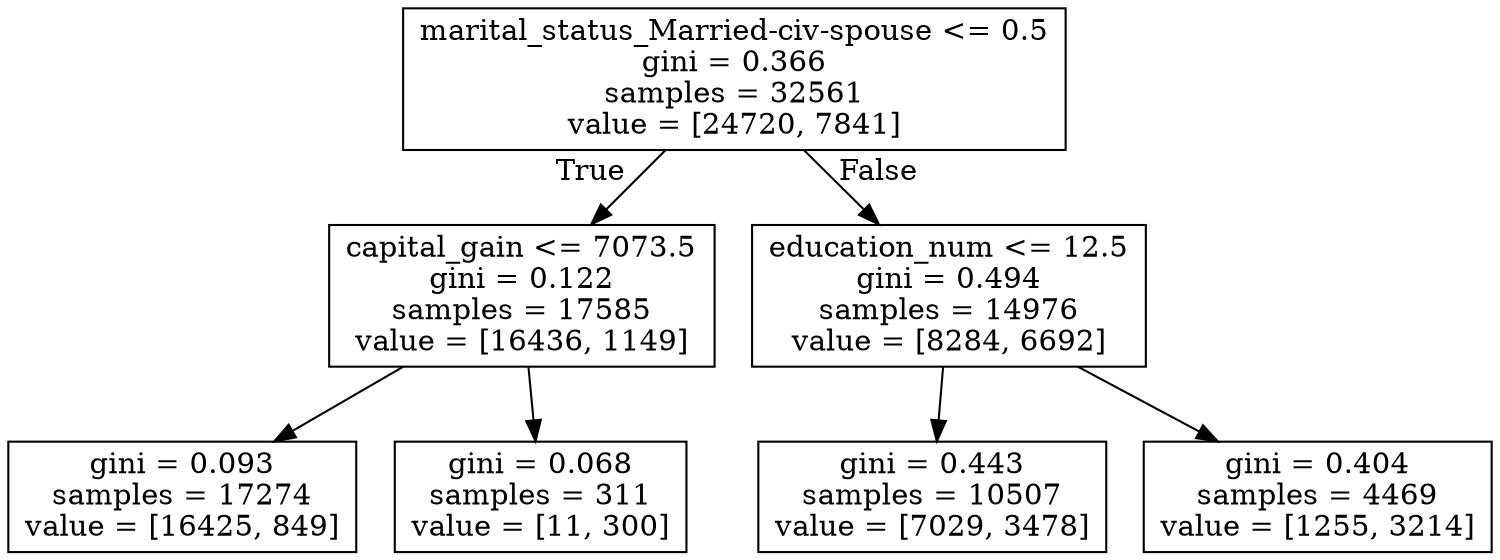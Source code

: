 digraph Tree {
node [shape=box] ;
0 [label="marital_status_Married-civ-spouse <= 0.5\ngini = 0.366\nsamples = 32561\nvalue = [24720, 7841]"] ;
1 [label="capital_gain <= 7073.5\ngini = 0.122\nsamples = 17585\nvalue = [16436, 1149]"] ;
0 -> 1 [labeldistance=2.5, labelangle=45, headlabel="True"] ;
2 [label="gini = 0.093\nsamples = 17274\nvalue = [16425, 849]"] ;
1 -> 2 ;
3 [label="gini = 0.068\nsamples = 311\nvalue = [11, 300]"] ;
1 -> 3 ;
4 [label="education_num <= 12.5\ngini = 0.494\nsamples = 14976\nvalue = [8284, 6692]"] ;
0 -> 4 [labeldistance=2.5, labelangle=-45, headlabel="False"] ;
5 [label="gini = 0.443\nsamples = 10507\nvalue = [7029, 3478]"] ;
4 -> 5 ;
6 [label="gini = 0.404\nsamples = 4469\nvalue = [1255, 3214]"] ;
4 -> 6 ;
}